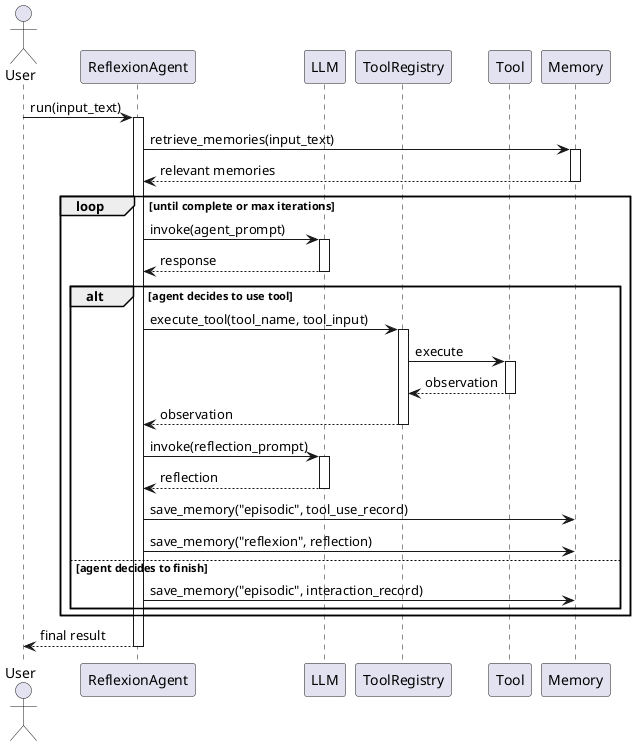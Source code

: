 @startuml
actor "User" as User
participant "ReflexionAgent" as Agent
participant "LLM" as LLM
participant "ToolRegistry" as Registry
participant "Tool" as Tool
participant "Memory" as Memory

User -> Agent: run(input_text)
activate Agent

Agent -> Memory: retrieve_memories(input_text)
activate Memory
Memory --> Agent: relevant memories
deactivate Memory

loop until complete or max iterations
  Agent -> LLM: invoke(agent_prompt)
  activate LLM
  LLM --> Agent: response
  deactivate LLM
  
  alt agent decides to use tool
    Agent -> Registry: execute_tool(tool_name, tool_input)
    activate Registry
    Registry -> Tool: execute
    activate Tool
    Tool --> Registry: observation
    deactivate Tool
    Registry --> Agent: observation
    deactivate Registry
    
    Agent -> LLM: invoke(reflection_prompt)
    activate LLM
    LLM --> Agent: reflection
    deactivate LLM
    
    Agent -> Memory: save_memory("episodic", tool_use_record)
    Agent -> Memory: save_memory("reflexion", reflection)
  else agent decides to finish
    Agent -> Memory: save_memory("episodic", interaction_record)
  end
end

Agent --> User: final result
deactivate Agent
@enduml
